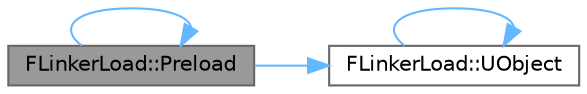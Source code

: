 digraph "FLinkerLoad::Preload"
{
 // INTERACTIVE_SVG=YES
 // LATEX_PDF_SIZE
  bgcolor="transparent";
  edge [fontname=Helvetica,fontsize=10,labelfontname=Helvetica,labelfontsize=10];
  node [fontname=Helvetica,fontsize=10,shape=box,height=0.2,width=0.4];
  rankdir="LR";
  Node1 [id="Node000001",label="FLinkerLoad::Preload",height=0.2,width=0.4,color="gray40", fillcolor="grey60", style="filled", fontcolor="black",tooltip="Serialize the object data for the specified object from the unreal package file."];
  Node1 -> Node1 [id="edge1_Node000001_Node000001",color="steelblue1",style="solid",tooltip=" "];
  Node1 -> Node2 [id="edge2_Node000001_Node000002",color="steelblue1",style="solid",tooltip=" "];
  Node2 [id="Node000002",label="FLinkerLoad::UObject",height=0.2,width=0.4,color="grey40", fillcolor="white", style="filled",URL="$d9/d6b/classFLinkerLoad.html#a883e79be52bfec451a0e77abbe93eaa5",tooltip=" "];
  Node2 -> Node2 [id="edge3_Node000002_Node000002",color="steelblue1",style="solid",tooltip=" "];
}
